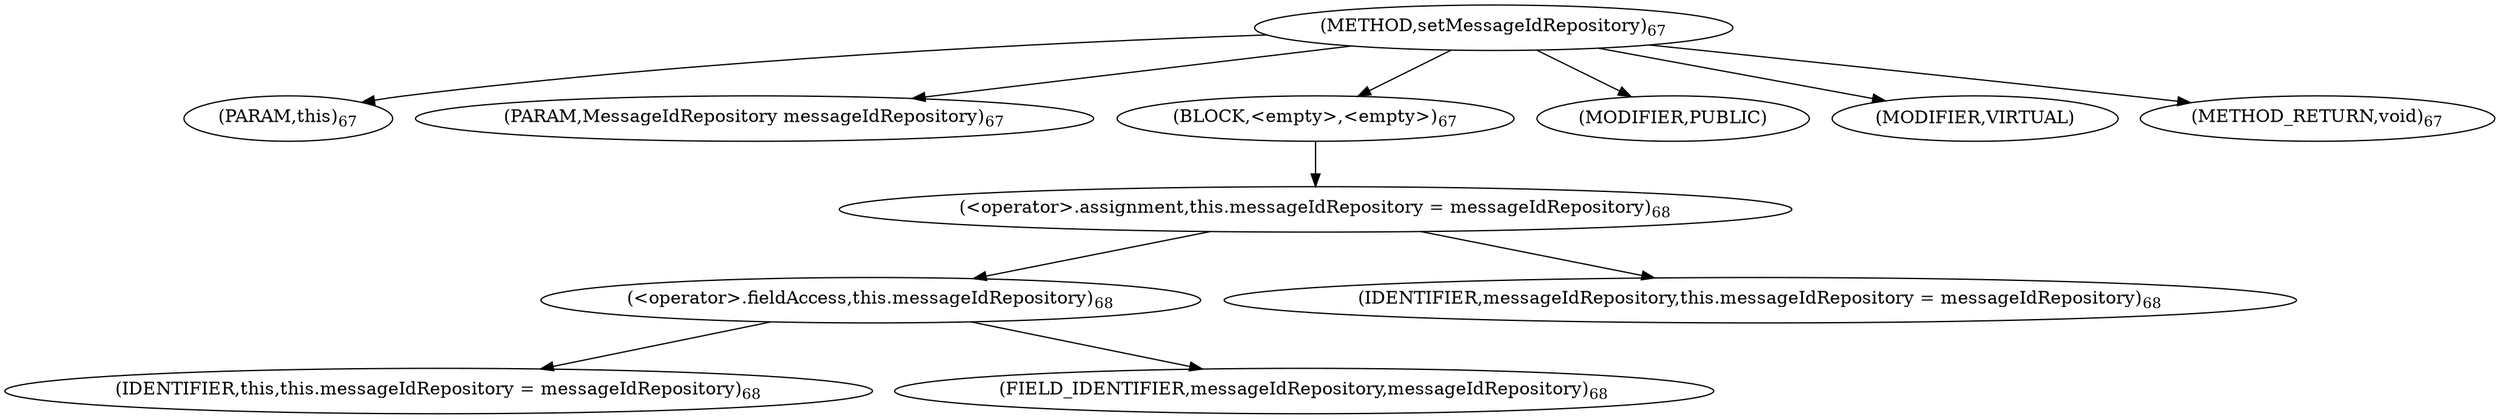 digraph "setMessageIdRepository" {  
"97" [label = <(METHOD,setMessageIdRepository)<SUB>67</SUB>> ]
"12" [label = <(PARAM,this)<SUB>67</SUB>> ]
"98" [label = <(PARAM,MessageIdRepository messageIdRepository)<SUB>67</SUB>> ]
"99" [label = <(BLOCK,&lt;empty&gt;,&lt;empty&gt;)<SUB>67</SUB>> ]
"100" [label = <(&lt;operator&gt;.assignment,this.messageIdRepository = messageIdRepository)<SUB>68</SUB>> ]
"101" [label = <(&lt;operator&gt;.fieldAccess,this.messageIdRepository)<SUB>68</SUB>> ]
"11" [label = <(IDENTIFIER,this,this.messageIdRepository = messageIdRepository)<SUB>68</SUB>> ]
"102" [label = <(FIELD_IDENTIFIER,messageIdRepository,messageIdRepository)<SUB>68</SUB>> ]
"103" [label = <(IDENTIFIER,messageIdRepository,this.messageIdRepository = messageIdRepository)<SUB>68</SUB>> ]
"104" [label = <(MODIFIER,PUBLIC)> ]
"105" [label = <(MODIFIER,VIRTUAL)> ]
"106" [label = <(METHOD_RETURN,void)<SUB>67</SUB>> ]
  "97" -> "12" 
  "97" -> "98" 
  "97" -> "99" 
  "97" -> "104" 
  "97" -> "105" 
  "97" -> "106" 
  "99" -> "100" 
  "100" -> "101" 
  "100" -> "103" 
  "101" -> "11" 
  "101" -> "102" 
}
